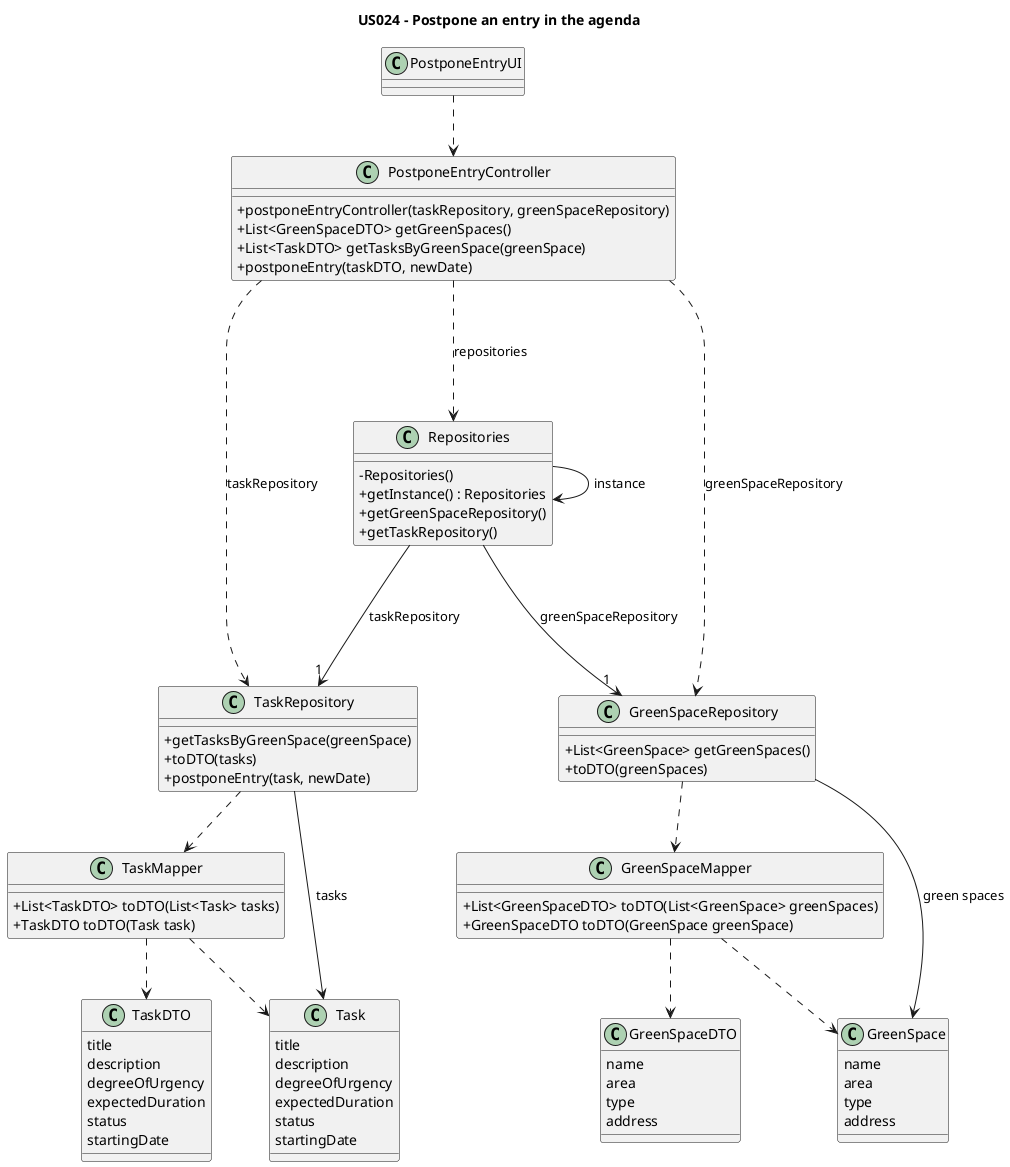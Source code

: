 @startuml
'skinparam monochrome true
skinparam packageStyle rectangle
skinparam shadowing false
skinparam linetype polyline
skinparam linetype orto

skinparam classAttributeIconSize 0

'left to right direction

title US024 - Postpone an entry in the agenda

class PostponeEntryUI {
}

class PostponeEntryController {
    + postponeEntryController(taskRepository, greenSpaceRepository)
    + List<GreenSpaceDTO> getGreenSpaces()
    + List<TaskDTO> getTasksByGreenSpace(greenSpace)
    + postponeEntry(taskDTO, newDate)

}

class Repositories {
    - Repositories()
    + getInstance() : Repositories
    + getGreenSpaceRepository()
    + getTaskRepository()
}

class TaskRepository {
    + getTasksByGreenSpace(greenSpace)
    + toDTO(tasks)
    + postponeEntry(task, newDate)
}

class GreenSpaceRepository {
    + List<GreenSpace> getGreenSpaces()
    + toDTO(greenSpaces)

}

class GreenSpaceMapper {
    + List<GreenSpaceDTO> toDTO(List<GreenSpace> greenSpaces)
    + GreenSpaceDTO toDTO(GreenSpace greenSpace)
}

class TaskMapper {
    + List<TaskDTO> toDTO(List<Task> tasks)
    + TaskDTO toDTO(Task task)
}

class GreenSpaceDTO {
    name
    area
    type
    address
}

class TaskDTO {
    title
    description
    degreeOfUrgency
    expectedDuration
    status
    startingDate
}

class Task {
    title
    description
    degreeOfUrgency
    expectedDuration
    status
    startingDate
}

class GreenSpace {
    name
    area
    type
    address
}

PostponeEntryUI ..> PostponeEntryController
PostponeEntryController ...> Repositories: repositories
PostponeEntryController ..> TaskRepository: taskRepository
PostponeEntryController ..> GreenSpaceRepository: greenSpaceRepository

Repositories -> Repositories : instance
Repositories ---> "1" TaskRepository: taskRepository
Repositories ---> "1" GreenSpaceRepository: greenSpaceRepository

TaskRepository --> Task: tasks
GreenSpaceRepository --> GreenSpace: green spaces

TaskRepository ..> TaskMapper
TaskMapper ..> TaskDTO
TaskMapper ..> Task
GreenSpaceRepository ..> GreenSpaceMapper
GreenSpaceMapper ..> GreenSpaceDTO
GreenSpaceMapper ..> GreenSpace

@enduml